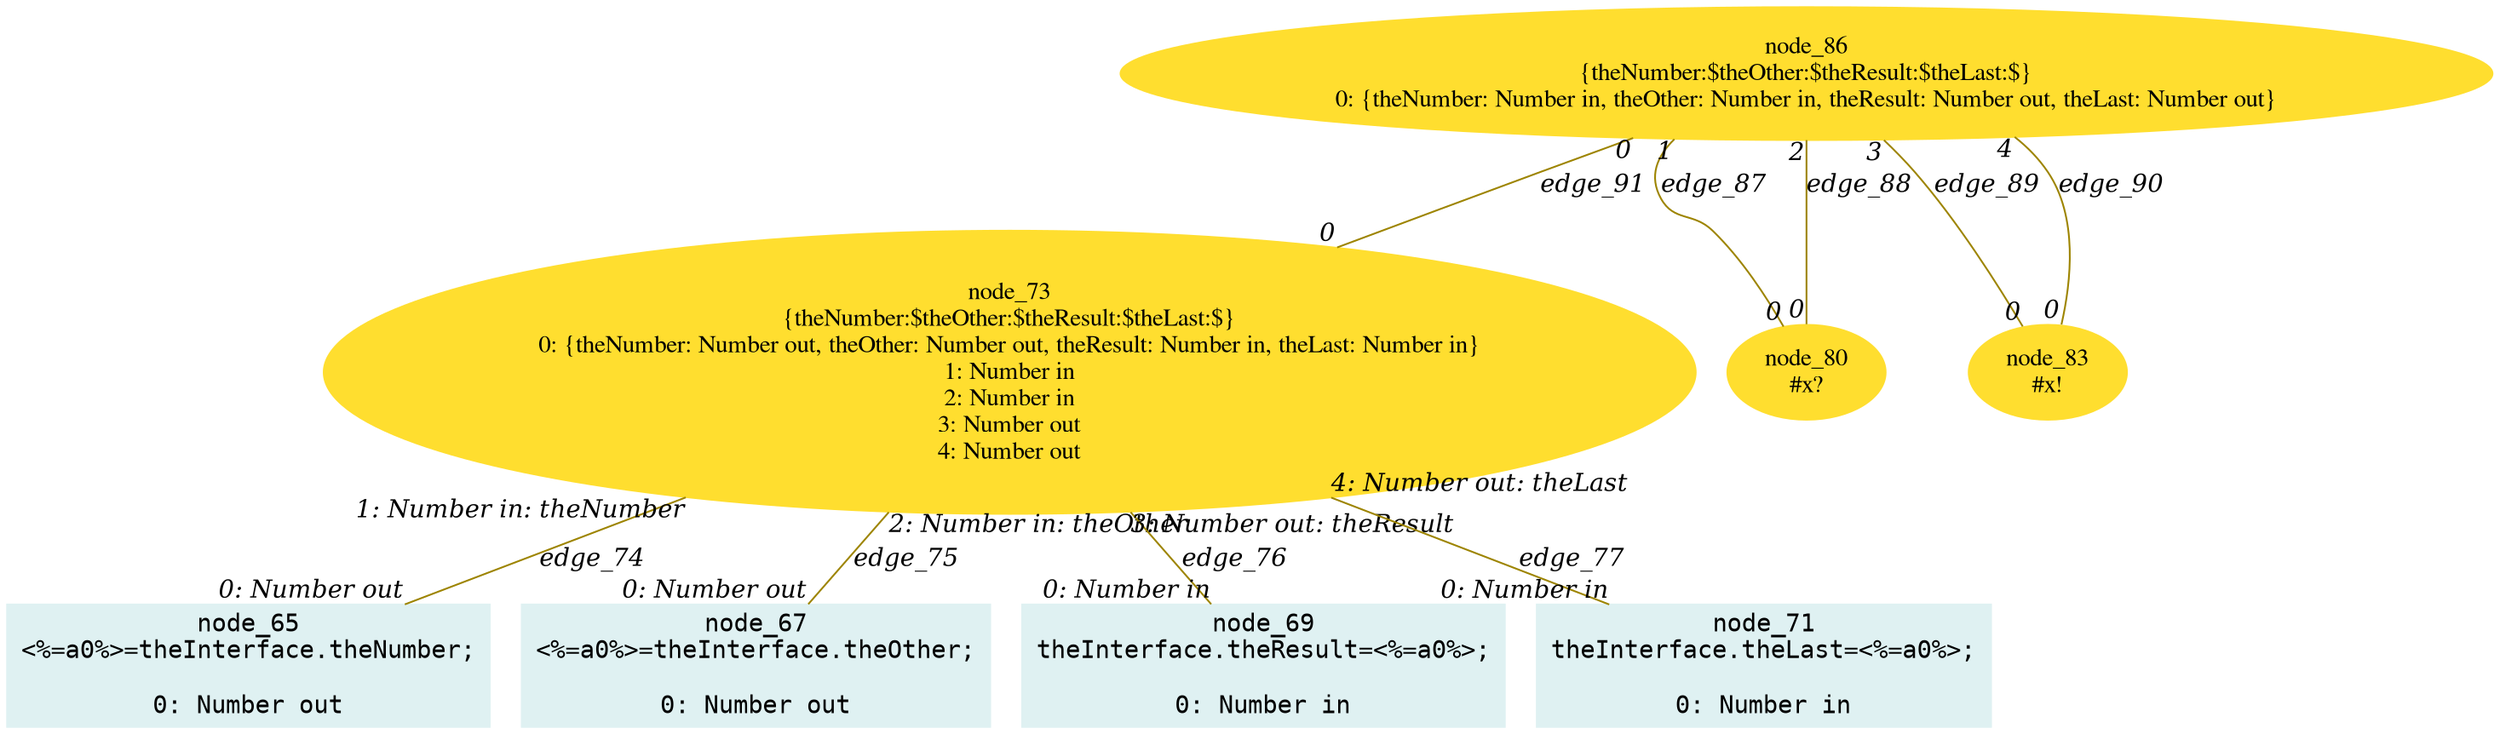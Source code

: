 digraph g{node_65 [shape="box", style="filled", color="#dff1f2", fontname="Courier", label="node_65
<%=a0%>=theInterface.theNumber;

0: Number out" ]
node_67 [shape="box", style="filled", color="#dff1f2", fontname="Courier", label="node_67
<%=a0%>=theInterface.theOther;

0: Number out" ]
node_69 [shape="box", style="filled", color="#dff1f2", fontname="Courier", label="node_69
theInterface.theResult=<%=a0%>;

0: Number in" ]
node_71 [shape="box", style="filled", color="#dff1f2", fontname="Courier", label="node_71
theInterface.theLast=<%=a0%>;

0: Number in" ]
node_73 [shape="ellipse", style="filled", color="#ffde2f", fontname="Times", label="node_73
{theNumber:$theOther:$theResult:$theLast:$}
0: {theNumber: Number out, theOther: Number out, theResult: Number in, theLast: Number in}
1: Number in
2: Number in
3: Number out
4: Number out" ]
node_80 [shape="ellipse", style="filled", color="#ffde2f", fontname="Times", label="node_80
#x?
" ]
node_83 [shape="ellipse", style="filled", color="#ffde2f", fontname="Times", label="node_83
#x!
" ]
node_86 [shape="ellipse", style="filled", color="#ffde2f", fontname="Times", label="node_86
{theNumber:$theOther:$theResult:$theLast:$}
0: {theNumber: Number in, theOther: Number in, theResult: Number out, theLast: Number out}" ]
node_73 -> node_65 [dir=none, arrowHead=none, fontname="Times-Italic", arrowsize=1, color="#9d8400", label="edge_74",  headlabel="0: Number out", taillabel="1: Number in: theNumber" ]
node_73 -> node_67 [dir=none, arrowHead=none, fontname="Times-Italic", arrowsize=1, color="#9d8400", label="edge_75",  headlabel="0: Number out", taillabel="2: Number in: theOther" ]
node_73 -> node_69 [dir=none, arrowHead=none, fontname="Times-Italic", arrowsize=1, color="#9d8400", label="edge_76",  headlabel="0: Number in", taillabel="3: Number out: theResult" ]
node_73 -> node_71 [dir=none, arrowHead=none, fontname="Times-Italic", arrowsize=1, color="#9d8400", label="edge_77",  headlabel="0: Number in", taillabel="4: Number out: theLast" ]
node_86 -> node_80 [dir=none, arrowHead=none, fontname="Times-Italic", arrowsize=1, color="#9d8400", label="edge_87",  headlabel="0", taillabel="1" ]
node_86 -> node_80 [dir=none, arrowHead=none, fontname="Times-Italic", arrowsize=1, color="#9d8400", label="edge_88",  headlabel="0", taillabel="2" ]
node_86 -> node_83 [dir=none, arrowHead=none, fontname="Times-Italic", arrowsize=1, color="#9d8400", label="edge_89",  headlabel="0", taillabel="3" ]
node_86 -> node_83 [dir=none, arrowHead=none, fontname="Times-Italic", arrowsize=1, color="#9d8400", label="edge_90",  headlabel="0", taillabel="4" ]
node_86 -> node_73 [dir=none, arrowHead=none, fontname="Times-Italic", arrowsize=1, color="#9d8400", label="edge_91",  headlabel="0", taillabel="0" ]
}